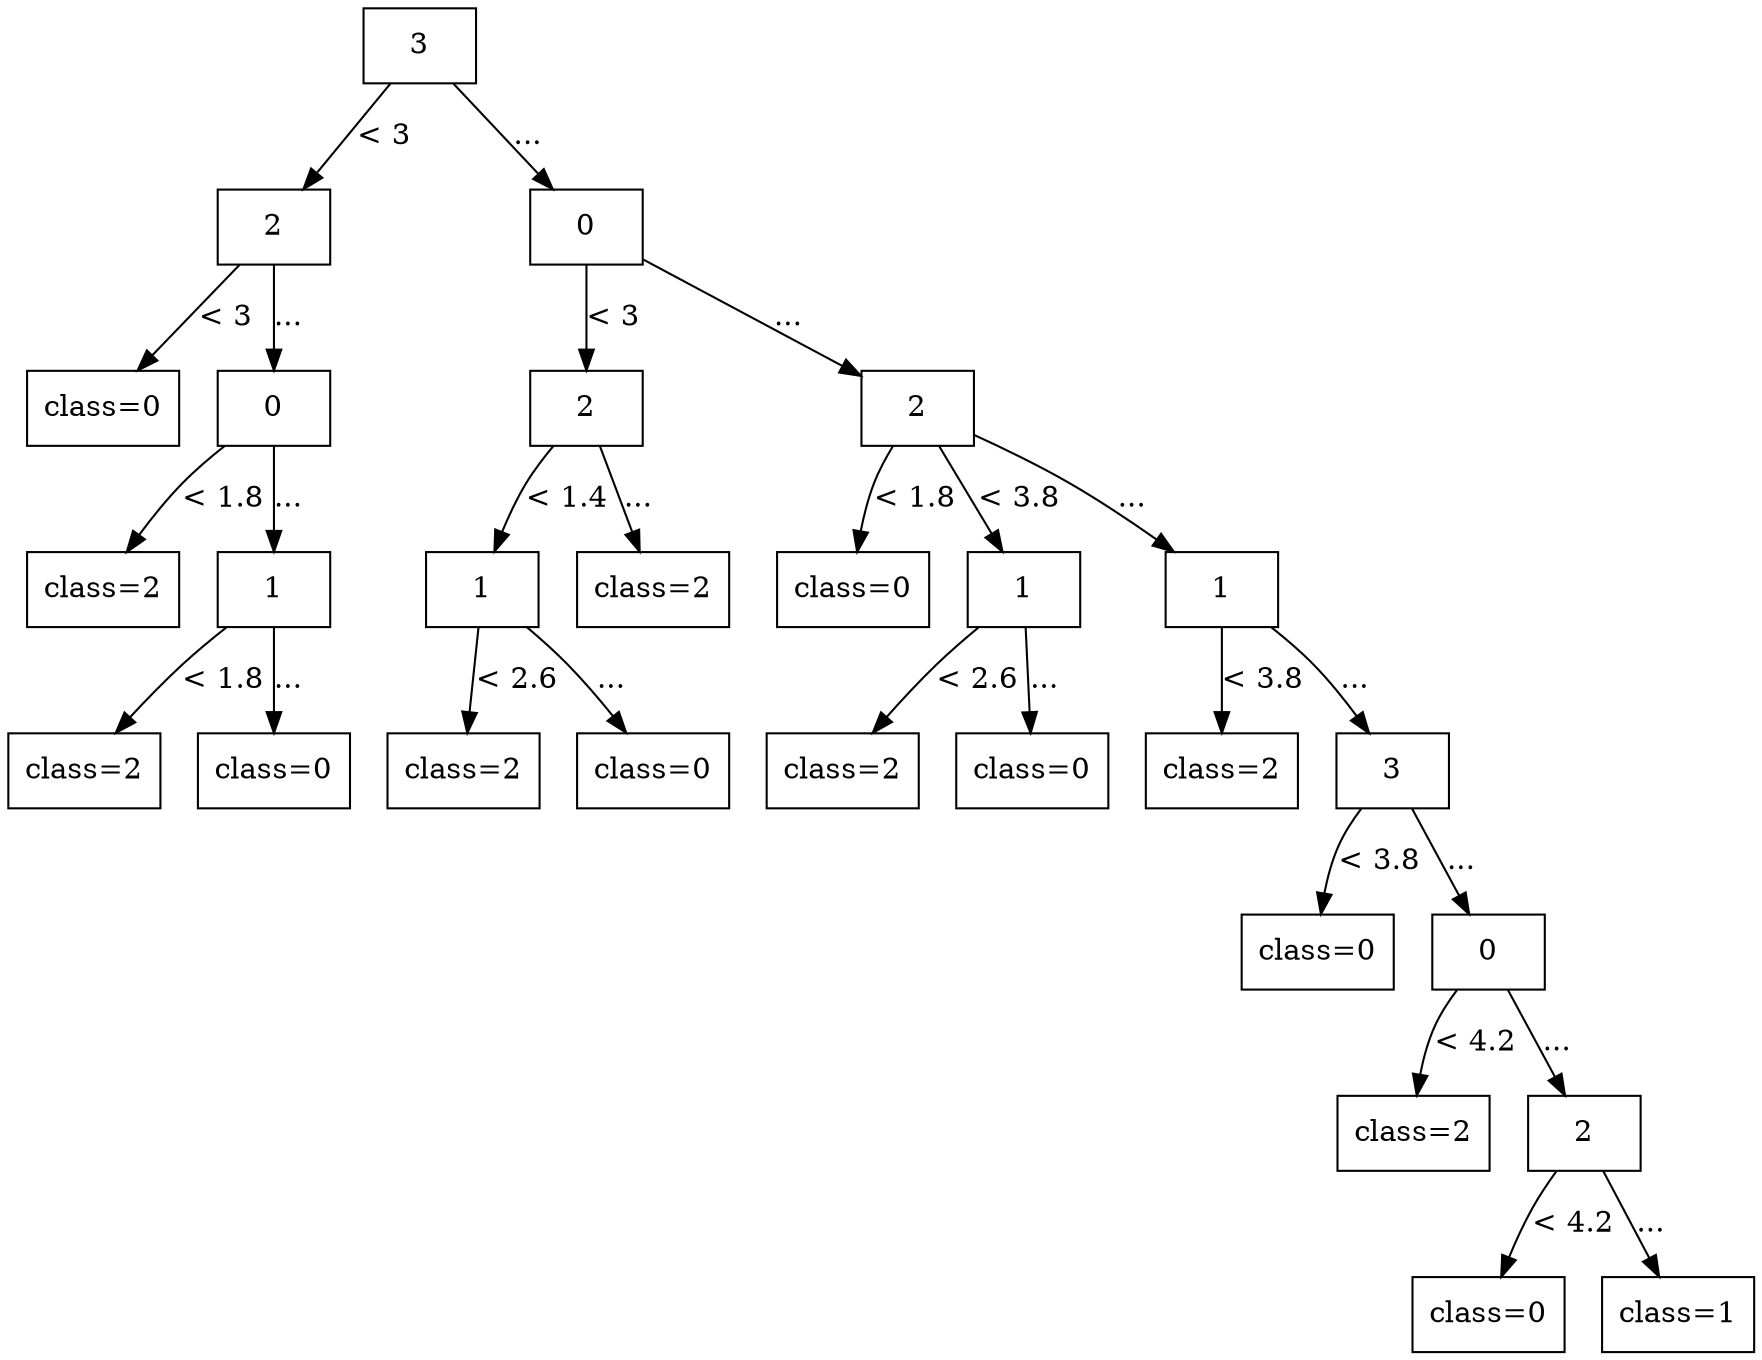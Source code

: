 digraph G {
node [shape=box];

0 [label="3"];

1 [label="2"];
8 [label="0"];

0 -> 1 [label="< 3"];
0 -> 8 [label="..."];

2 [label="class=0"];
3 [label="0"];
9 [label="2"];
14 [label="2"];

1 -> 2 [label="< 3"];
1 -> 3 [label="..."];
8 -> 9 [label="< 3"];
8 -> 14 [label="..."];

4 [label="class=2"];
5 [label="1"];
10 [label="1"];
13 [label="class=2"];
15 [label="class=0"];
16 [label="1"];
19 [label="1"];

3 -> 4 [label="< 1.8"];
3 -> 5 [label="..."];
9 -> 10 [label="< 1.4"];
9 -> 13 [label="..."];
14 -> 15 [label="< 1.8"];
14 -> 16 [label="< 3.8"];
14 -> 19 [label="..."];

6 [label="class=2"];
7 [label="class=0"];
11 [label="class=2"];
12 [label="class=0"];
17 [label="class=2"];
18 [label="class=0"];
20 [label="class=2"];
21 [label="3"];

5 -> 6 [label="< 1.8"];
5 -> 7 [label="..."];
10 -> 11 [label="< 2.6"];
10 -> 12 [label="..."];
16 -> 17 [label="< 2.6"];
16 -> 18 [label="..."];
19 -> 20 [label="< 3.8"];
19 -> 21 [label="..."];

22 [label="class=0"];
23 [label="0"];

21 -> 22 [label="< 3.8"];
21 -> 23 [label="..."];

24 [label="class=2"];
25 [label="2"];

23 -> 24 [label="< 4.2"];
23 -> 25 [label="..."];

26 [label="class=0"];
27 [label="class=1"];

25 -> 26 [label="< 4.2"];
25 -> 27 [label="..."];

}